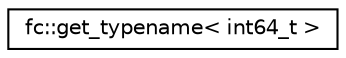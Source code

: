 digraph "Graphical Class Hierarchy"
{
  edge [fontname="Helvetica",fontsize="10",labelfontname="Helvetica",labelfontsize="10"];
  node [fontname="Helvetica",fontsize="10",shape=record];
  rankdir="LR";
  Node0 [label="fc::get_typename\< int64_t \>",height=0.2,width=0.4,color="black", fillcolor="white", style="filled",URL="$structfc_1_1get__typename_3_01int64__t_01_4.html"];
}
